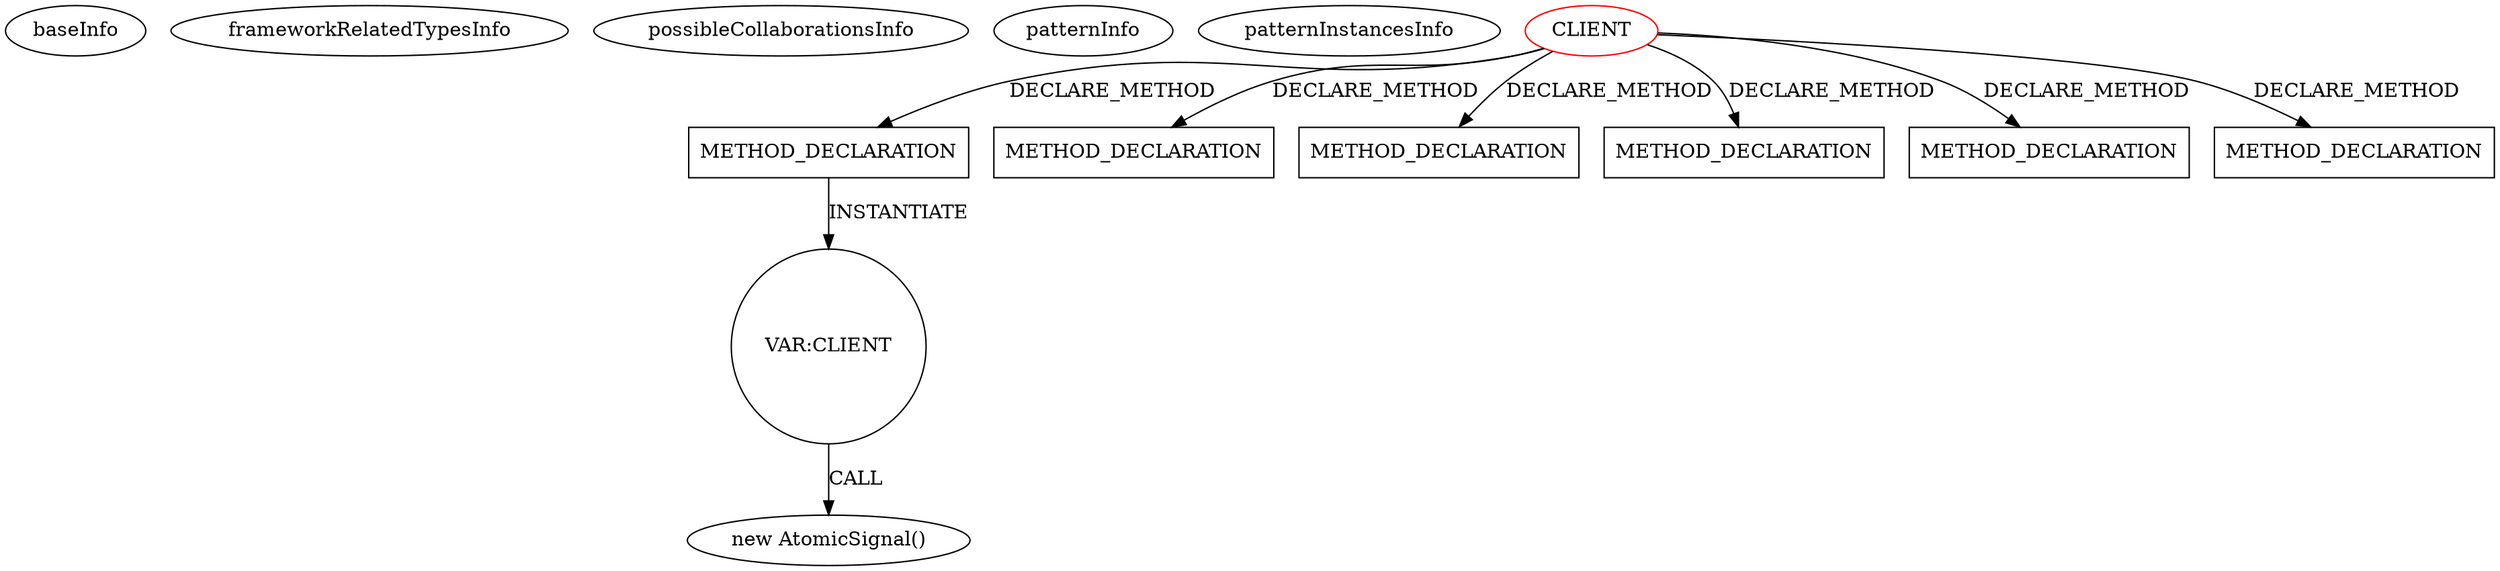 digraph {
baseInfo[graphId=3232,category="pattern",isAnonymous=false,possibleRelation=false]
frameworkRelatedTypesInfo[]
possibleCollaborationsInfo[]
patternInfo[frequency=2.0,patternRootClient=0]
patternInstancesInfo[0="dimituri-milk~/dimituri-milk/milk-master/milk-core/src/main/java/lv/dimituri/milk/core/Folds.java~Folds~2471",1="dimituri-milk~/dimituri-milk/milk-master/milk-core/src/main/java/lv/dimituri/milk/core/Filters.java~Filters~2472"]
23[label="new AtomicSignal()",vertexType="CONSTRUCTOR_CALL",isFrameworkType=false]
24[label="VAR:CLIENT",vertexType="VARIABLE_EXPRESION",isFrameworkType=false,shape=circle]
19[label="METHOD_DECLARATION",vertexType="CLIENT_METHOD_DECLARATION",isFrameworkType=false,shape=box]
0[label="CLIENT",vertexType="ROOT_CLIENT_CLASS_DECLARATION",isFrameworkType=false,color=red]
2[label="METHOD_DECLARATION",vertexType="CLIENT_METHOD_DECLARATION",isFrameworkType=false,shape=box]
57[label="METHOD_DECLARATION",vertexType="CLIENT_METHOD_DECLARATION",isFrameworkType=false,shape=box]
67[label="METHOD_DECLARATION",vertexType="CLIENT_METHOD_DECLARATION",isFrameworkType=false,shape=box]
35[label="METHOD_DECLARATION",vertexType="CLIENT_METHOD_DECLARATION",isFrameworkType=false,shape=box]
44[label="METHOD_DECLARATION",vertexType="CLIENT_METHOD_DECLARATION",isFrameworkType=false,shape=box]
19->24[label="INSTANTIATE"]
0->57[label="DECLARE_METHOD"]
0->44[label="DECLARE_METHOD"]
24->23[label="CALL"]
0->19[label="DECLARE_METHOD"]
0->2[label="DECLARE_METHOD"]
0->67[label="DECLARE_METHOD"]
0->35[label="DECLARE_METHOD"]
}
